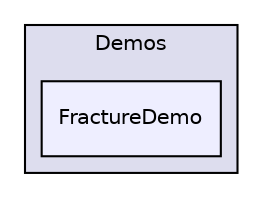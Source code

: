 digraph "bullet/bullet-2.82-r2704/Demos/FractureDemo" {
  compound=true
  node [ fontsize="10", fontname="Helvetica"];
  edge [ labelfontsize="10", labelfontname="Helvetica"];
  subgraph clusterdir_fbeee990c6fb95278eb756dfe9f9c37f {
    graph [ bgcolor="#ddddee", pencolor="black", label="Demos" fontname="Helvetica", fontsize="10", URL="dir_fbeee990c6fb95278eb756dfe9f9c37f.html"]
  dir_ffdb6a83997491d6bd9a9b8395336c57 [shape=box, label="FractureDemo", style="filled", fillcolor="#eeeeff", pencolor="black", URL="dir_ffdb6a83997491d6bd9a9b8395336c57.html"];
  }
}
